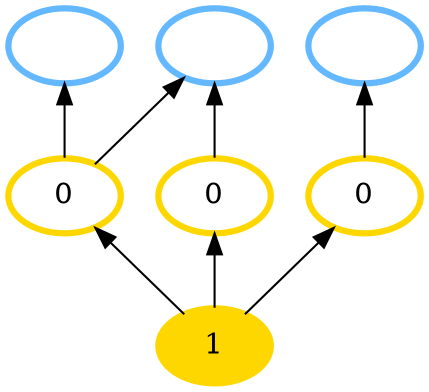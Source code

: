 digraph {
rankdir=BT
fontsize=24
1["style" ="filled" "color" ="gold" "label" ="1" "shape" ="ellipse" "fillcolor" ="gold" "penwidth" ="3" ]
2["style" ="filled" "color" ="gold" "label" ="0" "shape" ="ellipse" "fillcolor" ="white" "penwidth" ="3" ]
3["style" ="filled" "color" ="gold" "label" ="0" "shape" ="ellipse" "fillcolor" ="white" "penwidth" ="3" ]
4["style" ="filled" "color" ="gold" "label" ="0" "shape" ="ellipse" "fillcolor" ="white" "penwidth" ="3" ]
5["style" ="filled" "color" ="steelblue1" "label" ="" "shape" ="ellipse" "fillcolor" ="white" "penwidth" ="3" ]
6["style" ="filled" "color" ="steelblue1" "label" ="" "shape" ="ellipse" "fillcolor" ="white" "penwidth" ="3" ]
7["style" ="filled" "color" ="steelblue1" "label" ="" "shape" ="ellipse" "fillcolor" ="white" "penwidth" ="3" ]
1 -> 2["color" ="black" "style" ="solid" "arrowhead" ="normal" ]
1 -> 3["color" ="black" "style" ="solid" "arrowhead" ="normal" ]
1 -> 4["color" ="black" "style" ="solid" "arrowhead" ="normal" ]
2 -> 5["color" ="black" "style" ="solid" "arrowhead" ="normal" ]
2 -> 6["color" ="black" "style" ="solid" "arrowhead" ="normal" ]
3 -> 6["color" ="black" "style" ="solid" "arrowhead" ="normal" ]
4 -> 7["color" ="black" "style" ="solid" "arrowhead" ="normal" ]
}